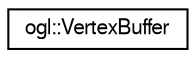 digraph "Graphical Class Hierarchy"
{
  edge [fontname="FreeSans",fontsize="10",labelfontname="FreeSans",labelfontsize="10"];
  node [fontname="FreeSans",fontsize="10",shape=record];
  rankdir="LR";
  Node0 [label="ogl::VertexBuffer",height=0.2,width=0.4,color="black", fillcolor="white", style="filled",URL="$classogl_1_1_vertex_buffer.html",tooltip="OpenGL vertex buffer object (VBO) abstraction. "];
}
